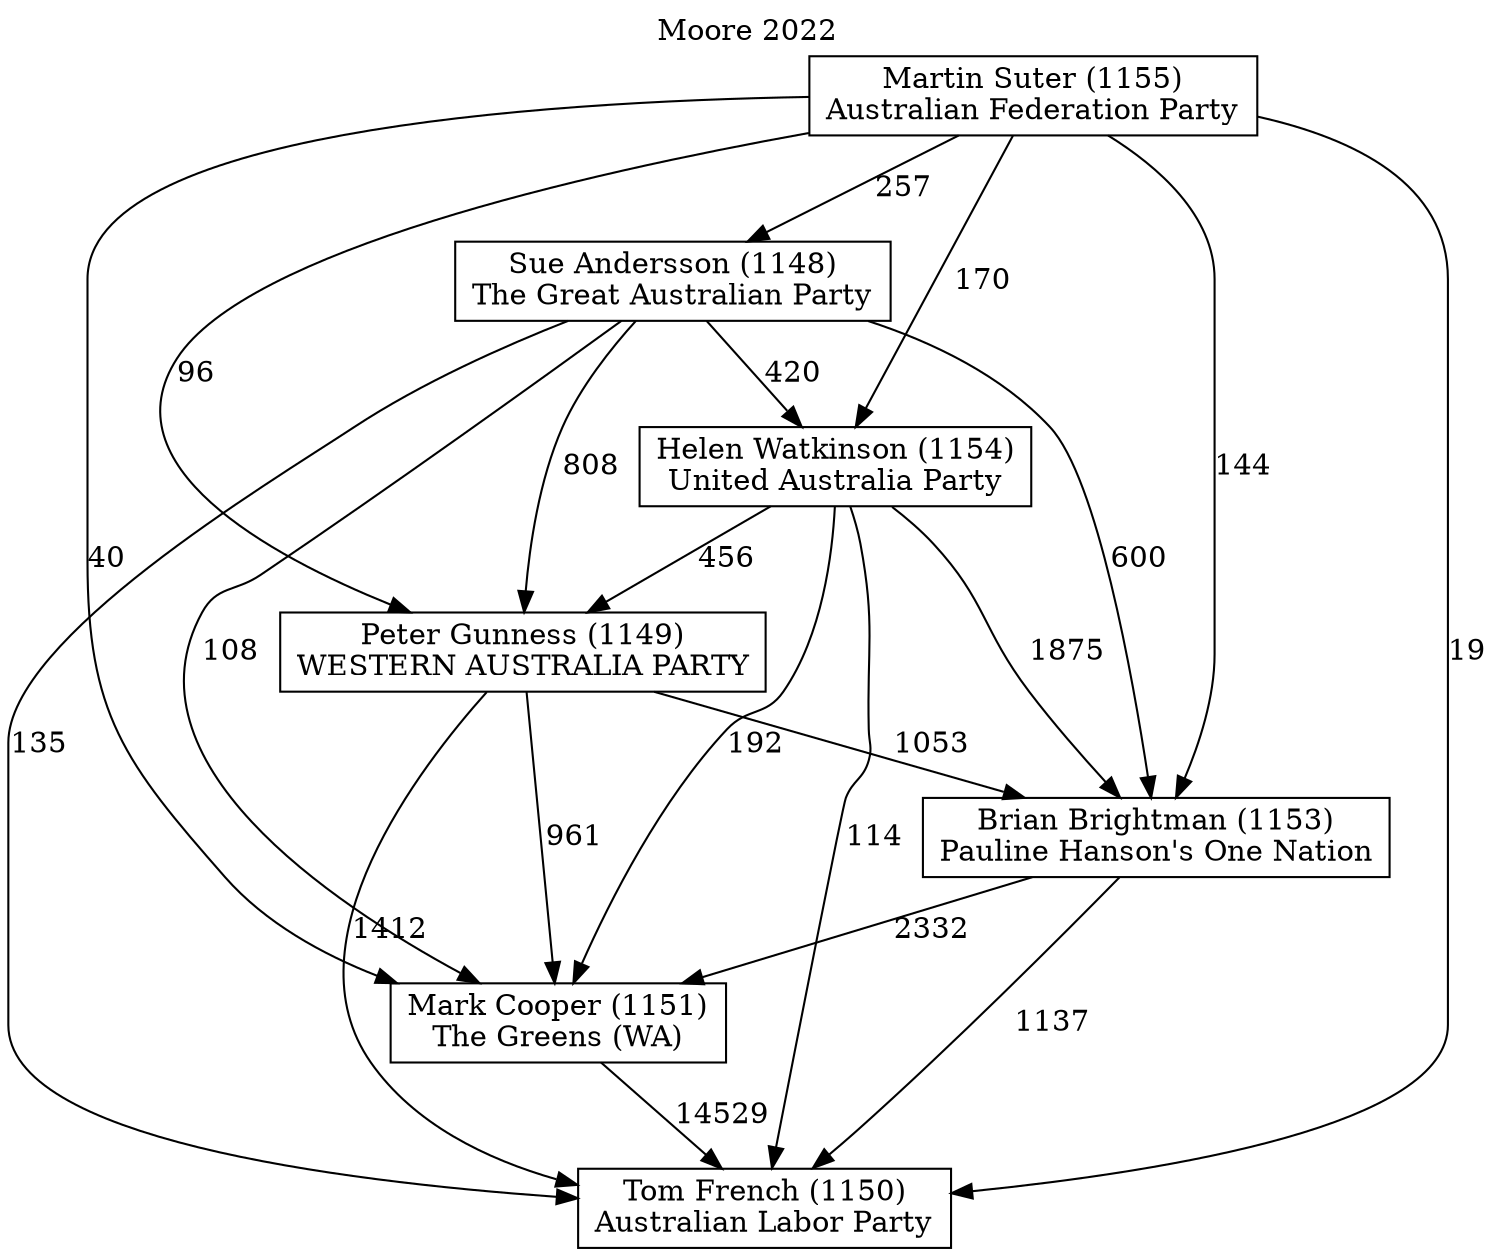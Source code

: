 // House preference flow
digraph "Tom French (1150)_Moore_2022" {
	graph [label="Moore 2022" labelloc=t mclimit=10]
	node [shape=box]
	"Brian Brightman (1153)" [label="Brian Brightman (1153)
Pauline Hanson's One Nation"]
	"Helen Watkinson (1154)" [label="Helen Watkinson (1154)
United Australia Party"]
	"Mark Cooper (1151)" [label="Mark Cooper (1151)
The Greens (WA)"]
	"Martin Suter (1155)" [label="Martin Suter (1155)
Australian Federation Party"]
	"Peter Gunness (1149)" [label="Peter Gunness (1149)
WESTERN AUSTRALIA PARTY"]
	"Sue Andersson (1148)" [label="Sue Andersson (1148)
The Great Australian Party"]
	"Tom French (1150)" [label="Tom French (1150)
Australian Labor Party"]
	"Brian Brightman (1153)" -> "Mark Cooper (1151)" [label=2332]
	"Brian Brightman (1153)" -> "Tom French (1150)" [label=1137]
	"Helen Watkinson (1154)" -> "Brian Brightman (1153)" [label=1875]
	"Helen Watkinson (1154)" -> "Mark Cooper (1151)" [label=192]
	"Helen Watkinson (1154)" -> "Peter Gunness (1149)" [label=456]
	"Helen Watkinson (1154)" -> "Tom French (1150)" [label=114]
	"Mark Cooper (1151)" -> "Tom French (1150)" [label=14529]
	"Martin Suter (1155)" -> "Brian Brightman (1153)" [label=144]
	"Martin Suter (1155)" -> "Helen Watkinson (1154)" [label=170]
	"Martin Suter (1155)" -> "Mark Cooper (1151)" [label=40]
	"Martin Suter (1155)" -> "Peter Gunness (1149)" [label=96]
	"Martin Suter (1155)" -> "Sue Andersson (1148)" [label=257]
	"Martin Suter (1155)" -> "Tom French (1150)" [label=19]
	"Peter Gunness (1149)" -> "Brian Brightman (1153)" [label=1053]
	"Peter Gunness (1149)" -> "Mark Cooper (1151)" [label=961]
	"Peter Gunness (1149)" -> "Tom French (1150)" [label=1412]
	"Sue Andersson (1148)" -> "Brian Brightman (1153)" [label=600]
	"Sue Andersson (1148)" -> "Helen Watkinson (1154)" [label=420]
	"Sue Andersson (1148)" -> "Mark Cooper (1151)" [label=108]
	"Sue Andersson (1148)" -> "Peter Gunness (1149)" [label=808]
	"Sue Andersson (1148)" -> "Tom French (1150)" [label=135]
}
